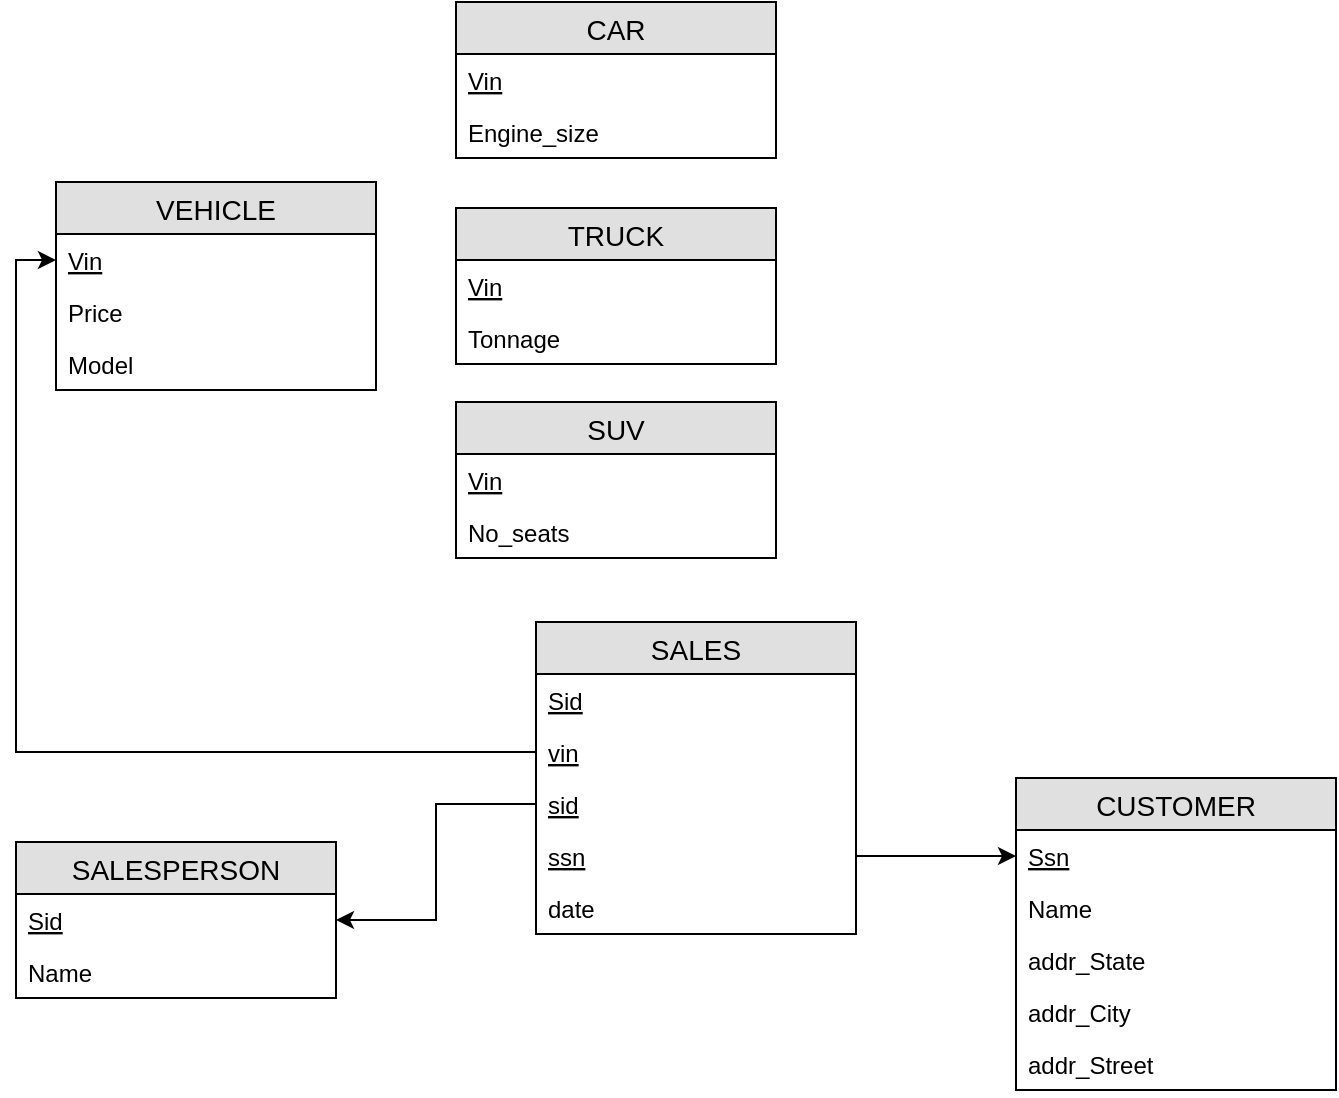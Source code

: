 <mxfile version="12.7.9" type="device"><diagram id="xATAvqSue4rj15Y2Q5uK" name="Page-1"><mxGraphModel dx="1538" dy="1931" grid="1" gridSize="10" guides="1" tooltips="1" connect="1" arrows="1" fold="1" page="1" pageScale="1" pageWidth="827" pageHeight="1169" math="0" shadow="0"><root><mxCell id="0"/><mxCell id="1" parent="0"/><mxCell id="HCbTKqb-6zIuyRcfmzeP-1" value="VEHICLE" style="swimlane;fontStyle=0;childLayout=stackLayout;horizontal=1;startSize=26;fillColor=#e0e0e0;horizontalStack=0;resizeParent=1;resizeParentMax=0;resizeLast=0;collapsible=1;marginBottom=0;swimlaneFillColor=#ffffff;align=center;fontSize=14;" vertex="1" parent="1"><mxGeometry x="40" y="40" width="160" height="104" as="geometry"/></mxCell><mxCell id="HCbTKqb-6zIuyRcfmzeP-2" value="Vin" style="text;strokeColor=none;fillColor=none;spacingLeft=4;spacingRight=4;overflow=hidden;rotatable=0;points=[[0,0.5],[1,0.5]];portConstraint=eastwest;fontSize=12;fontStyle=4" vertex="1" parent="HCbTKqb-6zIuyRcfmzeP-1"><mxGeometry y="26" width="160" height="26" as="geometry"/></mxCell><mxCell id="HCbTKqb-6zIuyRcfmzeP-3" value="Price" style="text;strokeColor=none;fillColor=none;spacingLeft=4;spacingRight=4;overflow=hidden;rotatable=0;points=[[0,0.5],[1,0.5]];portConstraint=eastwest;fontSize=12;" vertex="1" parent="HCbTKqb-6zIuyRcfmzeP-1"><mxGeometry y="52" width="160" height="26" as="geometry"/></mxCell><mxCell id="HCbTKqb-6zIuyRcfmzeP-4" value="Model" style="text;strokeColor=none;fillColor=none;spacingLeft=4;spacingRight=4;overflow=hidden;rotatable=0;points=[[0,0.5],[1,0.5]];portConstraint=eastwest;fontSize=12;" vertex="1" parent="HCbTKqb-6zIuyRcfmzeP-1"><mxGeometry y="78" width="160" height="26" as="geometry"/></mxCell><mxCell id="HCbTKqb-6zIuyRcfmzeP-5" value="SALESPERSON" style="swimlane;fontStyle=0;childLayout=stackLayout;horizontal=1;startSize=26;fillColor=#e0e0e0;horizontalStack=0;resizeParent=1;resizeParentMax=0;resizeLast=0;collapsible=1;marginBottom=0;swimlaneFillColor=#ffffff;align=center;fontSize=14;" vertex="1" parent="1"><mxGeometry x="20" y="370" width="160" height="78" as="geometry"/></mxCell><mxCell id="HCbTKqb-6zIuyRcfmzeP-6" value="Sid" style="text;strokeColor=none;fillColor=none;spacingLeft=4;spacingRight=4;overflow=hidden;rotatable=0;points=[[0,0.5],[1,0.5]];portConstraint=eastwest;fontSize=12;fontStyle=4" vertex="1" parent="HCbTKqb-6zIuyRcfmzeP-5"><mxGeometry y="26" width="160" height="26" as="geometry"/></mxCell><mxCell id="HCbTKqb-6zIuyRcfmzeP-7" value="Name" style="text;strokeColor=none;fillColor=none;spacingLeft=4;spacingRight=4;overflow=hidden;rotatable=0;points=[[0,0.5],[1,0.5]];portConstraint=eastwest;fontSize=12;" vertex="1" parent="HCbTKqb-6zIuyRcfmzeP-5"><mxGeometry y="52" width="160" height="26" as="geometry"/></mxCell><mxCell id="HCbTKqb-6zIuyRcfmzeP-14" value="CAR" style="swimlane;fontStyle=0;childLayout=stackLayout;horizontal=1;startSize=26;fillColor=#e0e0e0;horizontalStack=0;resizeParent=1;resizeParentMax=0;resizeLast=0;collapsible=1;marginBottom=0;swimlaneFillColor=#ffffff;align=center;fontSize=14;" vertex="1" parent="1"><mxGeometry x="240" y="-50" width="160" height="78" as="geometry"/></mxCell><mxCell id="HCbTKqb-6zIuyRcfmzeP-15" value="Vin" style="text;strokeColor=none;fillColor=none;spacingLeft=4;spacingRight=4;overflow=hidden;rotatable=0;points=[[0,0.5],[1,0.5]];portConstraint=eastwest;fontSize=12;fontStyle=4" vertex="1" parent="HCbTKqb-6zIuyRcfmzeP-14"><mxGeometry y="26" width="160" height="26" as="geometry"/></mxCell><mxCell id="HCbTKqb-6zIuyRcfmzeP-16" value="Engine_size" style="text;strokeColor=none;fillColor=none;spacingLeft=4;spacingRight=4;overflow=hidden;rotatable=0;points=[[0,0.5],[1,0.5]];portConstraint=eastwest;fontSize=12;" vertex="1" parent="HCbTKqb-6zIuyRcfmzeP-14"><mxGeometry y="52" width="160" height="26" as="geometry"/></mxCell><mxCell id="HCbTKqb-6zIuyRcfmzeP-19" value="TRUCK" style="swimlane;fontStyle=0;childLayout=stackLayout;horizontal=1;startSize=26;fillColor=#e0e0e0;horizontalStack=0;resizeParent=1;resizeParentMax=0;resizeLast=0;collapsible=1;marginBottom=0;swimlaneFillColor=#ffffff;align=center;fontSize=14;" vertex="1" parent="1"><mxGeometry x="240" y="53" width="160" height="78" as="geometry"/></mxCell><mxCell id="HCbTKqb-6zIuyRcfmzeP-20" value="Vin" style="text;strokeColor=none;fillColor=none;spacingLeft=4;spacingRight=4;overflow=hidden;rotatable=0;points=[[0,0.5],[1,0.5]];portConstraint=eastwest;fontSize=12;fontStyle=4" vertex="1" parent="HCbTKqb-6zIuyRcfmzeP-19"><mxGeometry y="26" width="160" height="26" as="geometry"/></mxCell><mxCell id="HCbTKqb-6zIuyRcfmzeP-21" value="Tonnage" style="text;strokeColor=none;fillColor=none;spacingLeft=4;spacingRight=4;overflow=hidden;rotatable=0;points=[[0,0.5],[1,0.5]];portConstraint=eastwest;fontSize=12;" vertex="1" parent="HCbTKqb-6zIuyRcfmzeP-19"><mxGeometry y="52" width="160" height="26" as="geometry"/></mxCell><mxCell id="HCbTKqb-6zIuyRcfmzeP-22" value="SUV" style="swimlane;fontStyle=0;childLayout=stackLayout;horizontal=1;startSize=26;fillColor=#e0e0e0;horizontalStack=0;resizeParent=1;resizeParentMax=0;resizeLast=0;collapsible=1;marginBottom=0;swimlaneFillColor=#ffffff;align=center;fontSize=14;" vertex="1" parent="1"><mxGeometry x="240" y="150" width="160" height="78" as="geometry"/></mxCell><mxCell id="HCbTKqb-6zIuyRcfmzeP-23" value="Vin" style="text;strokeColor=none;fillColor=none;spacingLeft=4;spacingRight=4;overflow=hidden;rotatable=0;points=[[0,0.5],[1,0.5]];portConstraint=eastwest;fontSize=12;fontStyle=4" vertex="1" parent="HCbTKqb-6zIuyRcfmzeP-22"><mxGeometry y="26" width="160" height="26" as="geometry"/></mxCell><mxCell id="HCbTKqb-6zIuyRcfmzeP-24" value="No_seats" style="text;strokeColor=none;fillColor=none;spacingLeft=4;spacingRight=4;overflow=hidden;rotatable=0;points=[[0,0.5],[1,0.5]];portConstraint=eastwest;fontSize=12;" vertex="1" parent="HCbTKqb-6zIuyRcfmzeP-22"><mxGeometry y="52" width="160" height="26" as="geometry"/></mxCell><mxCell id="HCbTKqb-6zIuyRcfmzeP-28" value="CUSTOMER" style="swimlane;fontStyle=0;childLayout=stackLayout;horizontal=1;startSize=26;fillColor=#e0e0e0;horizontalStack=0;resizeParent=1;resizeParentMax=0;resizeLast=0;collapsible=1;marginBottom=0;swimlaneFillColor=#ffffff;align=center;fontSize=14;" vertex="1" parent="1"><mxGeometry x="520" y="338" width="160" height="156" as="geometry"/></mxCell><mxCell id="HCbTKqb-6zIuyRcfmzeP-29" value="Ssn" style="text;strokeColor=none;fillColor=none;spacingLeft=4;spacingRight=4;overflow=hidden;rotatable=0;points=[[0,0.5],[1,0.5]];portConstraint=eastwest;fontSize=12;fontStyle=4" vertex="1" parent="HCbTKqb-6zIuyRcfmzeP-28"><mxGeometry y="26" width="160" height="26" as="geometry"/></mxCell><mxCell id="HCbTKqb-6zIuyRcfmzeP-30" value="Name" style="text;strokeColor=none;fillColor=none;spacingLeft=4;spacingRight=4;overflow=hidden;rotatable=0;points=[[0,0.5],[1,0.5]];portConstraint=eastwest;fontSize=12;" vertex="1" parent="HCbTKqb-6zIuyRcfmzeP-28"><mxGeometry y="52" width="160" height="26" as="geometry"/></mxCell><mxCell id="HCbTKqb-6zIuyRcfmzeP-36" value="addr_State" style="text;strokeColor=none;fillColor=none;spacingLeft=4;spacingRight=4;overflow=hidden;rotatable=0;points=[[0,0.5],[1,0.5]];portConstraint=eastwest;fontSize=12;" vertex="1" parent="HCbTKqb-6zIuyRcfmzeP-28"><mxGeometry y="78" width="160" height="26" as="geometry"/></mxCell><mxCell id="HCbTKqb-6zIuyRcfmzeP-35" value="addr_City" style="text;strokeColor=none;fillColor=none;spacingLeft=4;spacingRight=4;overflow=hidden;rotatable=0;points=[[0,0.5],[1,0.5]];portConstraint=eastwest;fontSize=12;" vertex="1" parent="HCbTKqb-6zIuyRcfmzeP-28"><mxGeometry y="104" width="160" height="26" as="geometry"/></mxCell><mxCell id="HCbTKqb-6zIuyRcfmzeP-34" value="addr_Street" style="text;strokeColor=none;fillColor=none;spacingLeft=4;spacingRight=4;overflow=hidden;rotatable=0;points=[[0,0.5],[1,0.5]];portConstraint=eastwest;fontSize=12;" vertex="1" parent="HCbTKqb-6zIuyRcfmzeP-28"><mxGeometry y="130" width="160" height="26" as="geometry"/></mxCell><mxCell id="HCbTKqb-6zIuyRcfmzeP-37" value="SALES" style="swimlane;fontStyle=0;childLayout=stackLayout;horizontal=1;startSize=26;fillColor=#e0e0e0;horizontalStack=0;resizeParent=1;resizeParentMax=0;resizeLast=0;collapsible=1;marginBottom=0;swimlaneFillColor=#ffffff;align=center;fontSize=14;" vertex="1" parent="1"><mxGeometry x="280" y="260" width="160" height="156" as="geometry"/></mxCell><mxCell id="HCbTKqb-6zIuyRcfmzeP-38" value="Sid" style="text;strokeColor=none;fillColor=none;spacingLeft=4;spacingRight=4;overflow=hidden;rotatable=0;points=[[0,0.5],[1,0.5]];portConstraint=eastwest;fontSize=12;fontStyle=4" vertex="1" parent="HCbTKqb-6zIuyRcfmzeP-37"><mxGeometry y="26" width="160" height="26" as="geometry"/></mxCell><mxCell id="HCbTKqb-6zIuyRcfmzeP-39" value="vin" style="text;strokeColor=none;fillColor=none;spacingLeft=4;spacingRight=4;overflow=hidden;rotatable=0;points=[[0,0.5],[1,0.5]];portConstraint=eastwest;fontSize=12;fontStyle=4" vertex="1" parent="HCbTKqb-6zIuyRcfmzeP-37"><mxGeometry y="52" width="160" height="26" as="geometry"/></mxCell><mxCell id="HCbTKqb-6zIuyRcfmzeP-40" value="sid" style="text;strokeColor=none;fillColor=none;spacingLeft=4;spacingRight=4;overflow=hidden;rotatable=0;points=[[0,0.5],[1,0.5]];portConstraint=eastwest;fontSize=12;fontStyle=4" vertex="1" parent="HCbTKqb-6zIuyRcfmzeP-37"><mxGeometry y="78" width="160" height="26" as="geometry"/></mxCell><mxCell id="HCbTKqb-6zIuyRcfmzeP-41" value="ssn" style="text;strokeColor=none;fillColor=none;spacingLeft=4;spacingRight=4;overflow=hidden;rotatable=0;points=[[0,0.5],[1,0.5]];portConstraint=eastwest;fontSize=12;fontStyle=4" vertex="1" parent="HCbTKqb-6zIuyRcfmzeP-37"><mxGeometry y="104" width="160" height="26" as="geometry"/></mxCell><mxCell id="HCbTKqb-6zIuyRcfmzeP-42" value="date" style="text;strokeColor=none;fillColor=none;spacingLeft=4;spacingRight=4;overflow=hidden;rotatable=0;points=[[0,0.5],[1,0.5]];portConstraint=eastwest;fontSize=12;" vertex="1" parent="HCbTKqb-6zIuyRcfmzeP-37"><mxGeometry y="130" width="160" height="26" as="geometry"/></mxCell><mxCell id="HCbTKqb-6zIuyRcfmzeP-43" style="edgeStyle=orthogonalEdgeStyle;rounded=0;orthogonalLoop=1;jettySize=auto;html=1;exitX=0;exitY=0.5;exitDx=0;exitDy=0;entryX=0;entryY=0.5;entryDx=0;entryDy=0;" edge="1" parent="1" source="HCbTKqb-6zIuyRcfmzeP-39" target="HCbTKqb-6zIuyRcfmzeP-2"><mxGeometry relative="1" as="geometry"><Array as="points"><mxPoint x="20" y="325"/><mxPoint x="20" y="79"/></Array></mxGeometry></mxCell><mxCell id="HCbTKqb-6zIuyRcfmzeP-44" style="edgeStyle=orthogonalEdgeStyle;rounded=0;orthogonalLoop=1;jettySize=auto;html=1;exitX=0;exitY=0.5;exitDx=0;exitDy=0;entryX=1;entryY=0.5;entryDx=0;entryDy=0;" edge="1" parent="1" source="HCbTKqb-6zIuyRcfmzeP-40" target="HCbTKqb-6zIuyRcfmzeP-6"><mxGeometry relative="1" as="geometry"/></mxCell><mxCell id="HCbTKqb-6zIuyRcfmzeP-45" style="edgeStyle=orthogonalEdgeStyle;rounded=0;orthogonalLoop=1;jettySize=auto;html=1;exitX=1;exitY=0.5;exitDx=0;exitDy=0;" edge="1" parent="1" source="HCbTKqb-6zIuyRcfmzeP-41" target="HCbTKqb-6zIuyRcfmzeP-29"><mxGeometry relative="1" as="geometry"/></mxCell></root></mxGraphModel></diagram></mxfile>